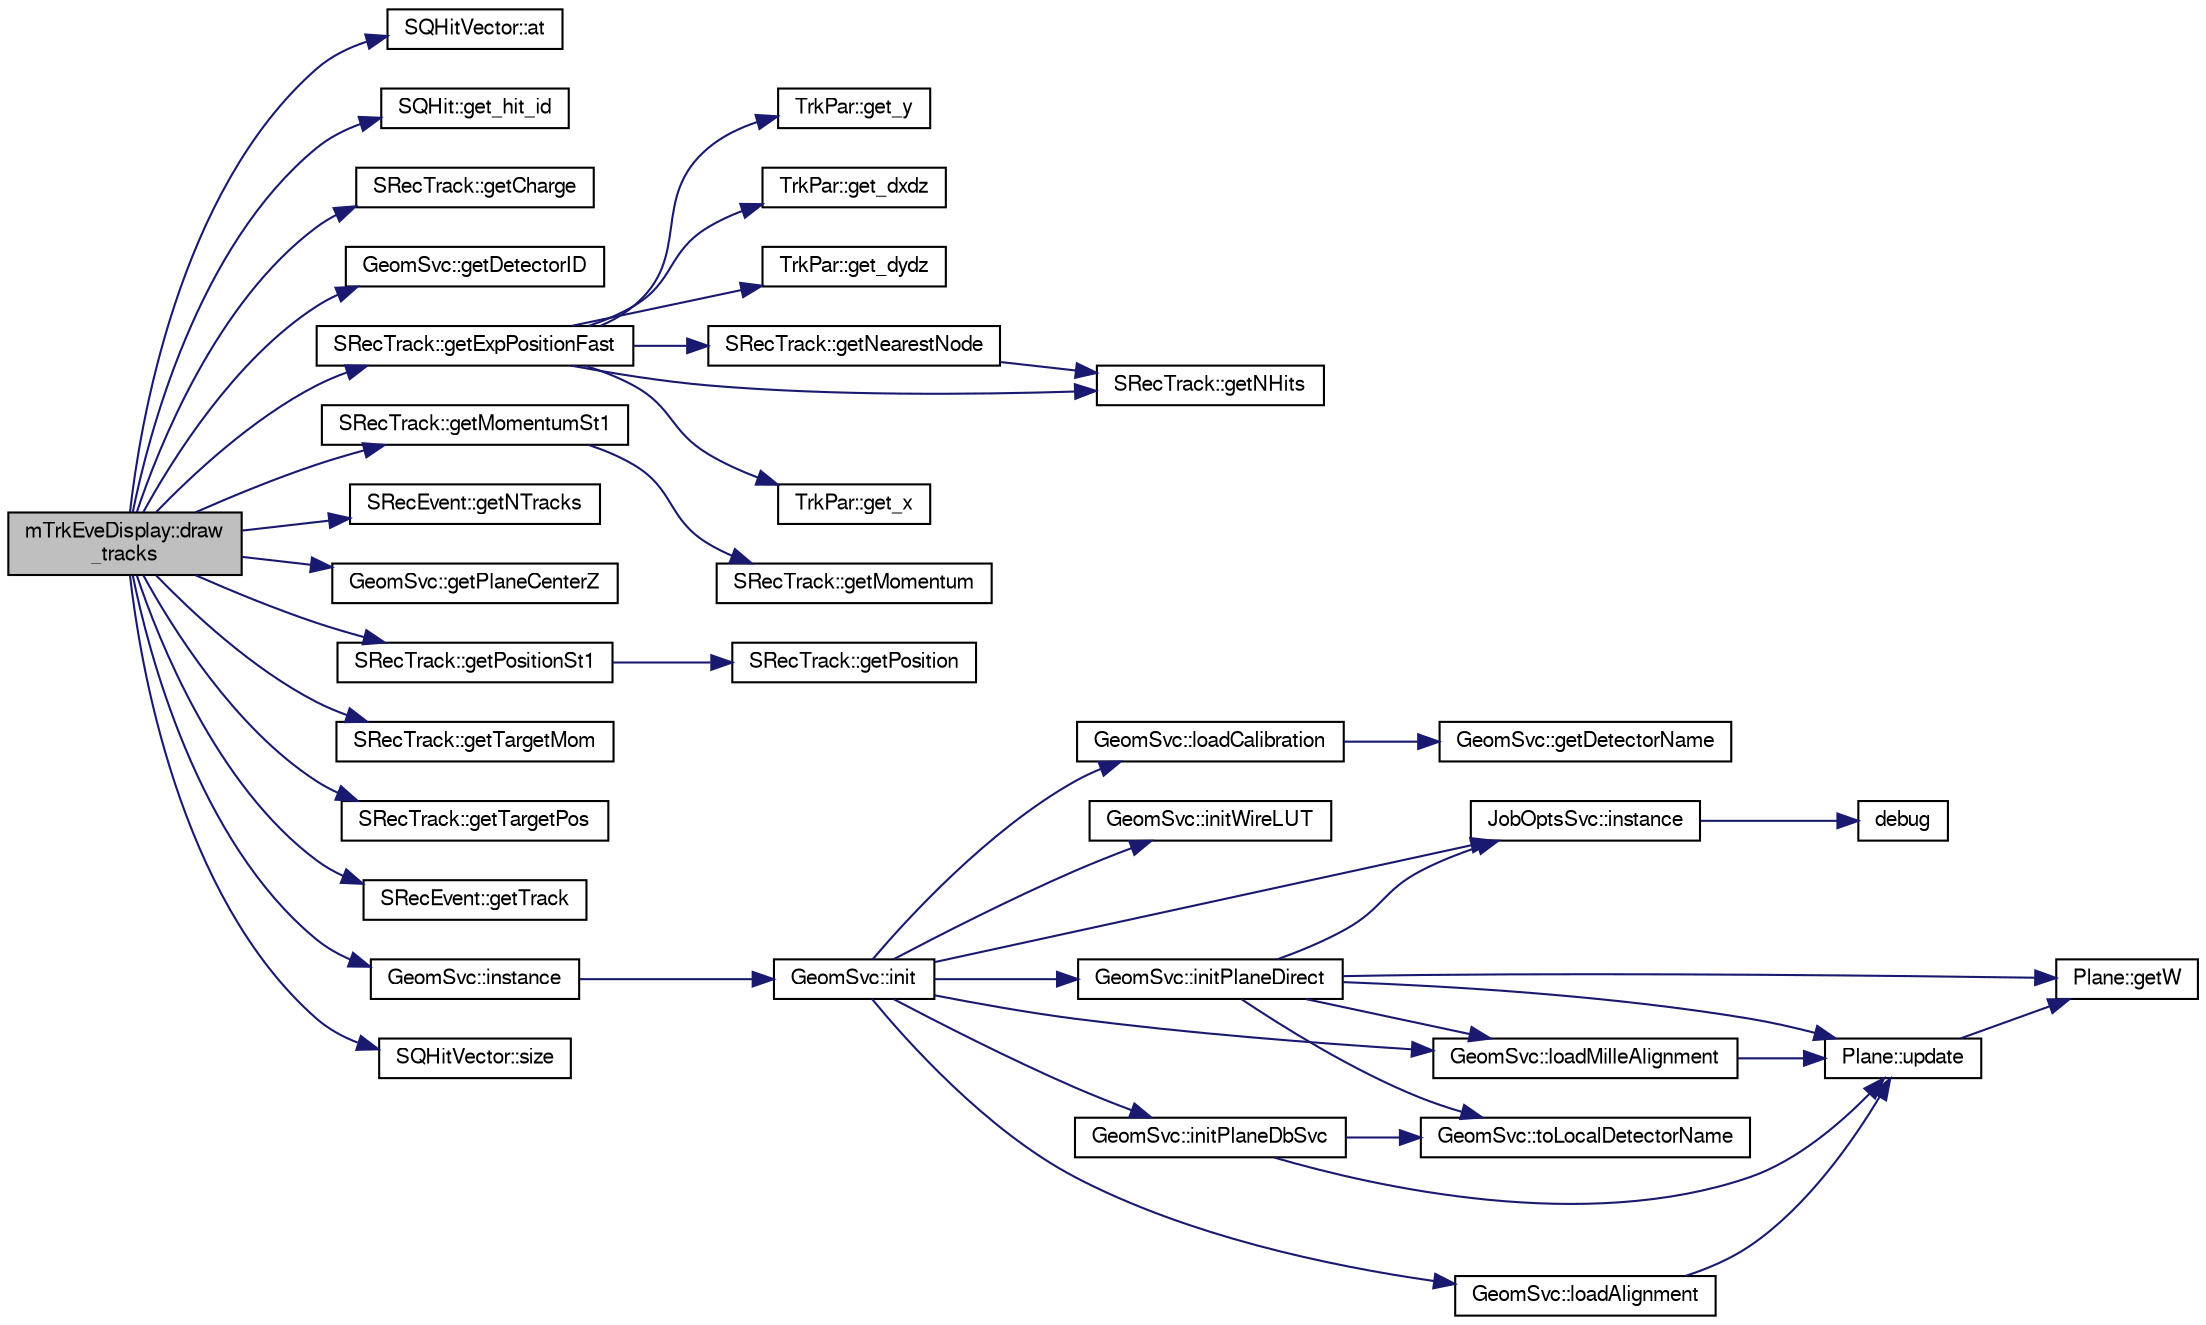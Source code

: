 digraph "mTrkEveDisplay::draw_tracks"
{
  bgcolor="transparent";
  edge [fontname="FreeSans",fontsize="10",labelfontname="FreeSans",labelfontsize="10"];
  node [fontname="FreeSans",fontsize="10",shape=record];
  rankdir="LR";
  Node1 [label="mTrkEveDisplay::draw\l_tracks",height=0.2,width=0.4,color="black", fillcolor="grey75", style="filled" fontcolor="black"];
  Node1 -> Node2 [color="midnightblue",fontsize="10",style="solid",fontname="FreeSans"];
  Node2 [label="SQHitVector::at",height=0.2,width=0.4,color="black",URL="$d9/dbc/classSQHitVector.html#a77ceaf92de0b9ab85eafad0770d0db4b"];
  Node1 -> Node3 [color="midnightblue",fontsize="10",style="solid",fontname="FreeSans"];
  Node3 [label="SQHit::get_hit_id",height=0.2,width=0.4,color="black",URL="$de/d79/classSQHit.html#a9e470ede0a608c4e13325eab1d691694"];
  Node1 -> Node4 [color="midnightblue",fontsize="10",style="solid",fontname="FreeSans"];
  Node4 [label="SRecTrack::getCharge",height=0.2,width=0.4,color="black",URL="$d6/db1/classSRecTrack.html#adaa99bd36a3a352621c57aaa0a7b09f5",tooltip="Gets. "];
  Node1 -> Node5 [color="midnightblue",fontsize="10",style="solid",fontname="FreeSans"];
  Node5 [label="GeomSvc::getDetectorID",height=0.2,width=0.4,color="black",URL="$d0/da0/classGeomSvc.html#a3e4f40789e9b2a98477ab8e8191d5ff2",tooltip="Get the plane position. "];
  Node1 -> Node6 [color="midnightblue",fontsize="10",style="solid",fontname="FreeSans"];
  Node6 [label="SRecTrack::getExpPositionFast",height=0.2,width=0.4,color="black",URL="$d6/db1/classSRecTrack.html#a40e81eda5f15d9e18a2c48fbcda3cd6f"];
  Node6 -> Node7 [color="midnightblue",fontsize="10",style="solid",fontname="FreeSans"];
  Node7 [label="SRecTrack::getNHits",height=0.2,width=0.4,color="black",URL="$d6/db1/classSRecTrack.html#a1a235c963d37623d63ca1bf73fef9787"];
  Node6 -> Node8 [color="midnightblue",fontsize="10",style="solid",fontname="FreeSans"];
  Node8 [label="SRecTrack::getNearestNode",height=0.2,width=0.4,color="black",URL="$d6/db1/classSRecTrack.html#a9862feab2764002e22502227cff0ecd4"];
  Node8 -> Node7 [color="midnightblue",fontsize="10",style="solid",fontname="FreeSans"];
  Node6 -> Node9 [color="midnightblue",fontsize="10",style="solid",fontname="FreeSans"];
  Node9 [label="TrkPar::get_x",height=0.2,width=0.4,color="black",URL="$d2/d70/classTrkPar.html#af6c71e40d32ee559292d927b271b2b7a"];
  Node6 -> Node10 [color="midnightblue",fontsize="10",style="solid",fontname="FreeSans"];
  Node10 [label="TrkPar::get_y",height=0.2,width=0.4,color="black",URL="$d2/d70/classTrkPar.html#a04101dd3ba83b7ebba771126f22a22c6"];
  Node6 -> Node11 [color="midnightblue",fontsize="10",style="solid",fontname="FreeSans"];
  Node11 [label="TrkPar::get_dxdz",height=0.2,width=0.4,color="black",URL="$d2/d70/classTrkPar.html#abd74f4c05d1ca63c76a99b8d3e594059"];
  Node6 -> Node12 [color="midnightblue",fontsize="10",style="solid",fontname="FreeSans"];
  Node12 [label="TrkPar::get_dydz",height=0.2,width=0.4,color="black",URL="$d2/d70/classTrkPar.html#a15a33a13a38b30f71d1304023812bd6a"];
  Node1 -> Node13 [color="midnightblue",fontsize="10",style="solid",fontname="FreeSans"];
  Node13 [label="SRecTrack::getMomentumSt1",height=0.2,width=0.4,color="black",URL="$d6/db1/classSRecTrack.html#a59839d885f4ef9262b5eda40a8e155e1"];
  Node13 -> Node14 [color="midnightblue",fontsize="10",style="solid",fontname="FreeSans"];
  Node14 [label="SRecTrack::getMomentum",height=0.2,width=0.4,color="black",URL="$d6/db1/classSRecTrack.html#ac88a6900b2c3ca4afc4d35f67c1933df"];
  Node1 -> Node15 [color="midnightblue",fontsize="10",style="solid",fontname="FreeSans"];
  Node15 [label="SRecEvent::getNTracks",height=0.2,width=0.4,color="black",URL="$d5/d2f/classSRecEvent.html#ad4f62731f72ed59ec80729cf04a6d222",tooltip="Get tracks. "];
  Node1 -> Node16 [color="midnightblue",fontsize="10",style="solid",fontname="FreeSans"];
  Node16 [label="GeomSvc::getPlaneCenterZ",height=0.2,width=0.4,color="black",URL="$d0/da0/classGeomSvc.html#a3297a6727be56e5bdacee689f3a309da"];
  Node1 -> Node17 [color="midnightblue",fontsize="10",style="solid",fontname="FreeSans"];
  Node17 [label="SRecTrack::getPositionSt1",height=0.2,width=0.4,color="black",URL="$d6/db1/classSRecTrack.html#a8e90698676c106a68319151311162b82"];
  Node17 -> Node18 [color="midnightblue",fontsize="10",style="solid",fontname="FreeSans"];
  Node18 [label="SRecTrack::getPosition",height=0.2,width=0.4,color="black",URL="$d6/db1/classSRecTrack.html#a0b848793e25f0ecb19ded590a0f930cd"];
  Node1 -> Node19 [color="midnightblue",fontsize="10",style="solid",fontname="FreeSans"];
  Node19 [label="SRecTrack::getTargetMom",height=0.2,width=0.4,color="black",URL="$d6/db1/classSRecTrack.html#ae05f63b02cde0188bddf376e664ec20c"];
  Node1 -> Node20 [color="midnightblue",fontsize="10",style="solid",fontname="FreeSans"];
  Node20 [label="SRecTrack::getTargetPos",height=0.2,width=0.4,color="black",URL="$d6/db1/classSRecTrack.html#a0f97999153d081a8c841f3c4a8f90106"];
  Node1 -> Node21 [color="midnightblue",fontsize="10",style="solid",fontname="FreeSans"];
  Node21 [label="SRecEvent::getTrack",height=0.2,width=0.4,color="black",URL="$d5/d2f/classSRecEvent.html#ae33223391d8dba8496099f939e145c1a"];
  Node1 -> Node22 [color="midnightblue",fontsize="10",style="solid",fontname="FreeSans"];
  Node22 [label="GeomSvc::instance",height=0.2,width=0.4,color="black",URL="$d0/da0/classGeomSvc.html#a2b7ecf5467120206b9479654c48ad7c4",tooltip="singlton instance "];
  Node22 -> Node23 [color="midnightblue",fontsize="10",style="solid",fontname="FreeSans"];
  Node23 [label="GeomSvc::init",height=0.2,width=0.4,color="black",URL="$d0/da0/classGeomSvc.html#a96ec4efc82cbaed0b5623e4dd69385b6",tooltip="Initialization, either from MySQL or from ascii file. "];
  Node23 -> Node24 [color="midnightblue",fontsize="10",style="solid",fontname="FreeSans"];
  Node24 [label="GeomSvc::initPlaneDbSvc",height=0.2,width=0.4,color="black",URL="$d0/da0/classGeomSvc.html#adbe1473f9b3a8ff942da8d7d8ee28322"];
  Node24 -> Node25 [color="midnightblue",fontsize="10",style="solid",fontname="FreeSans"];
  Node25 [label="GeomSvc::toLocalDetectorName",height=0.2,width=0.4,color="black",URL="$d0/da0/classGeomSvc.html#a315e886f05db8254ed7d320706e268e6",tooltip="Convert the official detectorName to local detectorName. "];
  Node24 -> Node26 [color="midnightblue",fontsize="10",style="solid",fontname="FreeSans"];
  Node26 [label="Plane::update",height=0.2,width=0.4,color="black",URL="$dc/d90/classPlane.html#a7fbb07f76503fe057772e01f542afc32"];
  Node26 -> Node27 [color="midnightblue",fontsize="10",style="solid",fontname="FreeSans"];
  Node27 [label="Plane::getW",height=0.2,width=0.4,color="black",URL="$dc/d90/classPlane.html#a48ab3a309bee8c386464b36a7593df16"];
  Node23 -> Node28 [color="midnightblue",fontsize="10",style="solid",fontname="FreeSans"];
  Node28 [label="GeomSvc::initPlaneDirect",height=0.2,width=0.4,color="black",URL="$d0/da0/classGeomSvc.html#a0d550b9f787318d57cdae9db2d04d6fb"];
  Node28 -> Node27 [color="midnightblue",fontsize="10",style="solid",fontname="FreeSans"];
  Node28 -> Node29 [color="midnightblue",fontsize="10",style="solid",fontname="FreeSans"];
  Node29 [label="JobOptsSvc::instance",height=0.2,width=0.4,color="black",URL="$d8/d62/classJobOptsSvc.html#aeb0d694dc08274aa90b0d6b1ee8384cb",tooltip="singlton instance "];
  Node29 -> Node30 [color="midnightblue",fontsize="10",style="solid",fontname="FreeSans"];
  Node30 [label="debug",height=0.2,width=0.4,color="black",URL="$dd/d23/JobOptsSvc_8cxx.html#a71e70a8ecc08c35494b083076d2ace7b"];
  Node28 -> Node31 [color="midnightblue",fontsize="10",style="solid",fontname="FreeSans"];
  Node31 [label="GeomSvc::loadMilleAlignment",height=0.2,width=0.4,color="black",URL="$d0/da0/classGeomSvc.html#a418543d7b33fc95092b2cd4a7496f1b8"];
  Node31 -> Node26 [color="midnightblue",fontsize="10",style="solid",fontname="FreeSans"];
  Node28 -> Node25 [color="midnightblue",fontsize="10",style="solid",fontname="FreeSans"];
  Node28 -> Node26 [color="midnightblue",fontsize="10",style="solid",fontname="FreeSans"];
  Node23 -> Node32 [color="midnightblue",fontsize="10",style="solid",fontname="FreeSans"];
  Node32 [label="GeomSvc::initWireLUT",height=0.2,width=0.4,color="black",URL="$d0/da0/classGeomSvc.html#a0c78d3ac904cfbb367e96c73f176630d"];
  Node23 -> Node29 [color="midnightblue",fontsize="10",style="solid",fontname="FreeSans"];
  Node23 -> Node33 [color="midnightblue",fontsize="10",style="solid",fontname="FreeSans"];
  Node33 [label="GeomSvc::loadAlignment",height=0.2,width=0.4,color="black",URL="$d0/da0/classGeomSvc.html#ab6c810e39b86ce66a4be6a596b4d54b8"];
  Node33 -> Node26 [color="midnightblue",fontsize="10",style="solid",fontname="FreeSans"];
  Node23 -> Node34 [color="midnightblue",fontsize="10",style="solid",fontname="FreeSans"];
  Node34 [label="GeomSvc::loadCalibration",height=0.2,width=0.4,color="black",URL="$d0/da0/classGeomSvc.html#abc60088ed5985a796f5df18ae4299661"];
  Node34 -> Node35 [color="midnightblue",fontsize="10",style="solid",fontname="FreeSans"];
  Node35 [label="GeomSvc::getDetectorName",height=0.2,width=0.4,color="black",URL="$d0/da0/classGeomSvc.html#a64fde7dce7f3df7cf534796d7da4ecdb"];
  Node23 -> Node31 [color="midnightblue",fontsize="10",style="solid",fontname="FreeSans"];
  Node1 -> Node36 [color="midnightblue",fontsize="10",style="solid",fontname="FreeSans"];
  Node36 [label="SQHitVector::size",height=0.2,width=0.4,color="black",URL="$d9/dbc/classSQHitVector.html#a7c3abb0e9b5625a54b979de9427a377f"];
}
